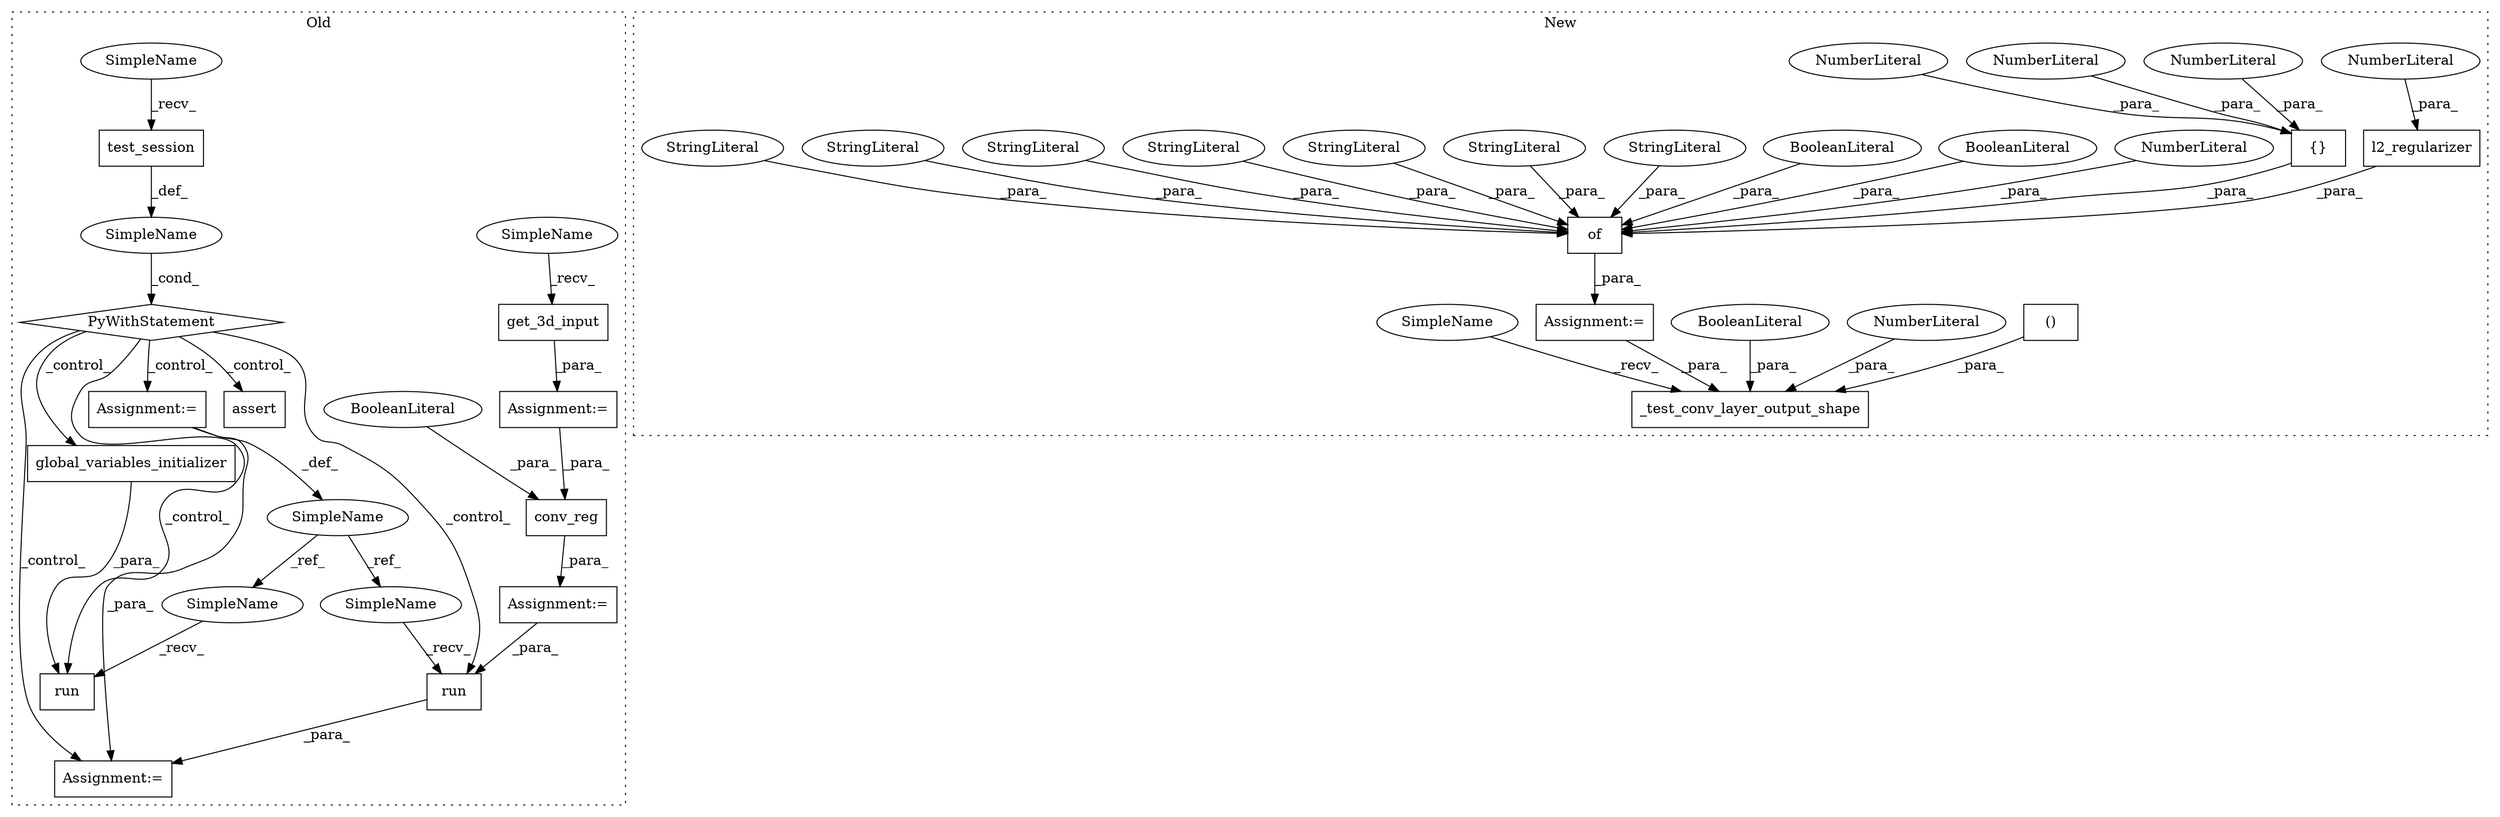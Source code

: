 digraph G {
subgraph cluster0 {
1 [label="get_3d_input" a="32" s="5719" l="14" shape="box"];
3 [label="conv_reg" a="32" s="5800,5818" l="9,1" shape="box"];
15 [label="BooleanLiteral" a="9" s="5814" l="4" shape="ellipse"];
18 [label="test_session" a="32" s="5861" l="14" shape="box"];
19 [label="global_variables_initializer" a="32" s="5921" l="30" shape="box"];
20 [label="SimpleName" a="42" s="" l="" shape="ellipse"];
21 [label="PyWithStatement" a="104" s="5846,5875" l="10,2" shape="diamond"];
22 [label="assert" a="32" s="6002,6099" l="22,1" shape="box"];
23 [label="run" a="32" s="5972,5988" l="4,1" shape="box"];
27 [label="Assignment:=" a="7" s="5966" l="1" shape="box"];
28 [label="run" a="32" s="5906,5951" l="4,1" shape="box"];
29 [label="SimpleName" a="42" s="5889" l="4" shape="ellipse"];
30 [label="Assignment:=" a="7" s="5799" l="1" shape="box"];
32 [label="Assignment:=" a="7" s="5889" l="4" shape="box"];
36 [label="Assignment:=" a="7" s="5713" l="1" shape="box"];
38 [label="SimpleName" a="42" s="5901" l="4" shape="ellipse"];
39 [label="SimpleName" a="42" s="5967" l="4" shape="ellipse"];
40 [label="SimpleName" a="42" s="5714" l="4" shape="ellipse"];
41 [label="SimpleName" a="42" s="5856" l="4" shape="ellipse"];
label = "Old";
style="dotted";
}
subgraph cluster1 {
2 [label="l2_regularizer" a="32" s="6505,6523" l="15,1" shape="box"];
4 [label="NumberLiteral" a="34" s="6520" l="3" shape="ellipse"];
5 [label="of" a="32" s="6296,6524" l="3,1" shape="box"];
6 [label="{}" a="4" s="6341,6347" l="1,1" shape="box"];
7 [label="NumberLiteral" a="34" s="6342" l="1" shape="ellipse"];
8 [label="NumberLiteral" a="34" s="6344" l="1" shape="ellipse"];
9 [label="NumberLiteral" a="34" s="6346" l="1" shape="ellipse"];
10 [label="NumberLiteral" a="34" s="6315" l="2" shape="ellipse"];
11 [label="_test_conv_layer_output_shape" a="32" s="6536,6650" l="30,1" shape="box"];
12 [label="()" a="106" s="6585" l="59" shape="box"];
13 [label="NumberLiteral" a="34" s="6566" l="1" shape="ellipse"];
14 [label="BooleanLiteral" a="9" s="6387" l="5" shape="ellipse"];
16 [label="BooleanLiteral" a="9" s="6646" l="4" shape="ellipse"];
17 [label="BooleanLiteral" a="9" s="6403" l="4" shape="ellipse"];
24 [label="StringLiteral" a="45" s="6299" l="15" shape="ellipse"];
25 [label="StringLiteral" a="45" s="6375" l="11" shape="ellipse"];
26 [label="StringLiteral" a="45" s="6393" l="9" shape="ellipse"];
31 [label="StringLiteral" a="45" s="6318" l="13" shape="ellipse"];
33 [label="StringLiteral" a="45" s="6420" l="6" shape="ellipse"];
34 [label="StringLiteral" a="45" s="6476" l="15" shape="ellipse"];
35 [label="StringLiteral" a="45" s="6408" l="11" shape="ellipse"];
37 [label="Assignment:=" a="7" s="6291" l="1" shape="box"];
42 [label="SimpleName" a="42" s="6531" l="4" shape="ellipse"];
label = "New";
style="dotted";
}
1 -> 36 [label="_para_"];
2 -> 5 [label="_para_"];
3 -> 30 [label="_para_"];
4 -> 2 [label="_para_"];
5 -> 37 [label="_para_"];
6 -> 5 [label="_para_"];
7 -> 6 [label="_para_"];
8 -> 6 [label="_para_"];
9 -> 6 [label="_para_"];
10 -> 5 [label="_para_"];
12 -> 11 [label="_para_"];
13 -> 11 [label="_para_"];
14 -> 5 [label="_para_"];
15 -> 3 [label="_para_"];
16 -> 11 [label="_para_"];
17 -> 5 [label="_para_"];
18 -> 20 [label="_def_"];
19 -> 28 [label="_para_"];
20 -> 21 [label="_cond_"];
21 -> 32 [label="_control_"];
21 -> 23 [label="_control_"];
21 -> 19 [label="_control_"];
21 -> 22 [label="_control_"];
21 -> 27 [label="_control_"];
21 -> 28 [label="_control_"];
23 -> 27 [label="_para_"];
24 -> 5 [label="_para_"];
25 -> 5 [label="_para_"];
26 -> 5 [label="_para_"];
29 -> 39 [label="_ref_"];
29 -> 38 [label="_ref_"];
30 -> 23 [label="_para_"];
31 -> 5 [label="_para_"];
32 -> 27 [label="_para_"];
32 -> 29 [label="_def_"];
33 -> 5 [label="_para_"];
34 -> 5 [label="_para_"];
35 -> 5 [label="_para_"];
36 -> 3 [label="_para_"];
37 -> 11 [label="_para_"];
38 -> 28 [label="_recv_"];
39 -> 23 [label="_recv_"];
40 -> 1 [label="_recv_"];
41 -> 18 [label="_recv_"];
42 -> 11 [label="_recv_"];
}